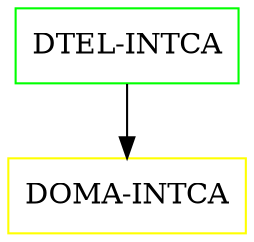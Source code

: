 digraph G {
  "DTEL-INTCA" [shape=box,color=green];
  "DOMA-INTCA" [shape=box,color=yellow,URL="./DOMA_INTCA.html"];
  "DTEL-INTCA" -> "DOMA-INTCA";
}
